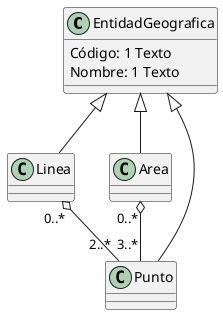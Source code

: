 @startuml ejercicio21
Class EntidadGeografica{
  Código: 1 Texto
  Nombre: 1 Texto
}

Class Linea{
}
Class Area{
}
Class Punto{
}

EntidadGeografica <|-- Linea
EntidadGeografica <|-- Area
EntidadGeografica <|-- Punto

Linea "0..*" o--"2..*" Punto
Area "0..*" o-- "3..*" Punto

@enduml